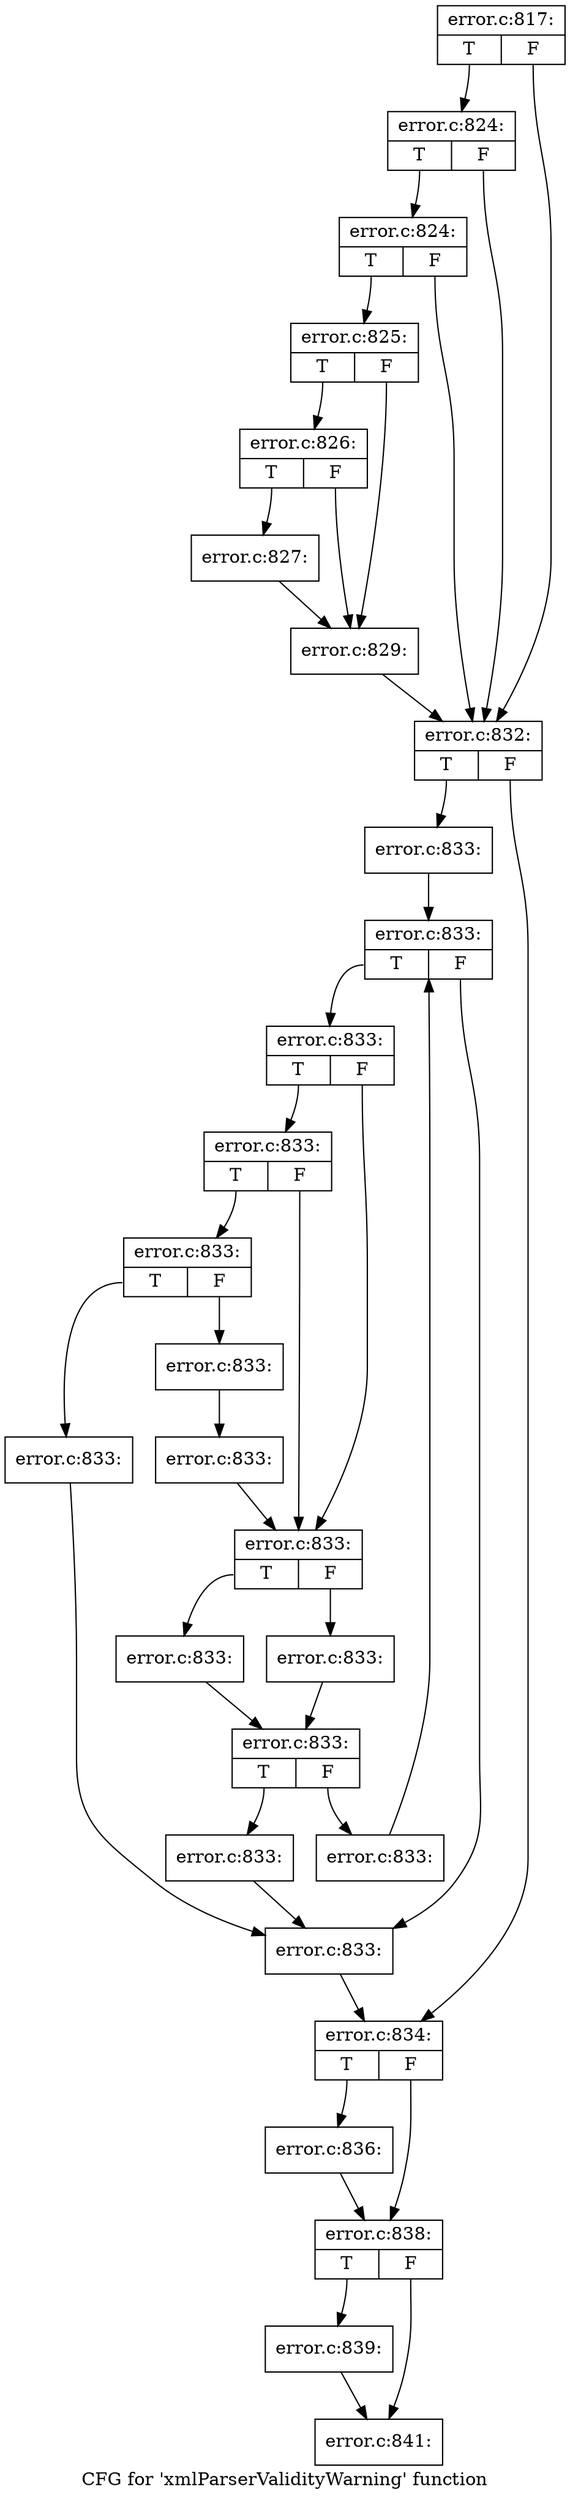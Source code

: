 digraph "CFG for 'xmlParserValidityWarning' function" {
	label="CFG for 'xmlParserValidityWarning' function";

	Node0x45f1590 [shape=record,label="{error.c:817:|{<s0>T|<s1>F}}"];
	Node0x45f1590:s0 -> Node0x4600ac0;
	Node0x45f1590:s1 -> Node0x46009f0;
	Node0x4600ac0 [shape=record,label="{error.c:824:|{<s0>T|<s1>F}}"];
	Node0x4600ac0:s0 -> Node0x4600a40;
	Node0x4600ac0:s1 -> Node0x46009f0;
	Node0x4600a40 [shape=record,label="{error.c:824:|{<s0>T|<s1>F}}"];
	Node0x4600a40:s0 -> Node0x46009a0;
	Node0x4600a40:s1 -> Node0x46009f0;
	Node0x46009a0 [shape=record,label="{error.c:825:|{<s0>T|<s1>F}}"];
	Node0x46009a0:s0 -> Node0x46018b0;
	Node0x46009a0:s1 -> Node0x4601860;
	Node0x46018b0 [shape=record,label="{error.c:826:|{<s0>T|<s1>F}}"];
	Node0x46018b0:s0 -> Node0x4601810;
	Node0x46018b0:s1 -> Node0x4601860;
	Node0x4601810 [shape=record,label="{error.c:827:}"];
	Node0x4601810 -> Node0x4601860;
	Node0x4601860 [shape=record,label="{error.c:829:}"];
	Node0x4601860 -> Node0x46009f0;
	Node0x46009f0 [shape=record,label="{error.c:832:|{<s0>T|<s1>F}}"];
	Node0x46009f0:s0 -> Node0x4603fd0;
	Node0x46009f0:s1 -> Node0x4604020;
	Node0x4603fd0 [shape=record,label="{error.c:833:}"];
	Node0x4603fd0 -> Node0x4604330;
	Node0x4604330 [shape=record,label="{error.c:833:|{<s0>T|<s1>F}}"];
	Node0x4604330:s0 -> Node0x46045d0;
	Node0x4604330:s1 -> Node0x46044c0;
	Node0x46045d0 [shape=record,label="{error.c:833:|{<s0>T|<s1>F}}"];
	Node0x46045d0:s0 -> Node0x4604de0;
	Node0x46045d0:s1 -> Node0x4604d90;
	Node0x4604de0 [shape=record,label="{error.c:833:|{<s0>T|<s1>F}}"];
	Node0x4604de0:s0 -> Node0x4604d40;
	Node0x4604de0:s1 -> Node0x4604d90;
	Node0x4604d40 [shape=record,label="{error.c:833:|{<s0>T|<s1>F}}"];
	Node0x4604d40:s0 -> Node0x4605280;
	Node0x4604d40:s1 -> Node0x4605320;
	Node0x4605280 [shape=record,label="{error.c:833:}"];
	Node0x4605280 -> Node0x46044c0;
	Node0x4605320 [shape=record,label="{error.c:833:}"];
	Node0x4605320 -> Node0x46052d0;
	Node0x46052d0 [shape=record,label="{error.c:833:}"];
	Node0x46052d0 -> Node0x4604d90;
	Node0x4604d90 [shape=record,label="{error.c:833:|{<s0>T|<s1>F}}"];
	Node0x4604d90:s0 -> Node0x4605830;
	Node0x4604d90:s1 -> Node0x46058d0;
	Node0x4605830 [shape=record,label="{error.c:833:}"];
	Node0x4605830 -> Node0x4605880;
	Node0x46058d0 [shape=record,label="{error.c:833:}"];
	Node0x46058d0 -> Node0x4605880;
	Node0x4605880 [shape=record,label="{error.c:833:|{<s0>T|<s1>F}}"];
	Node0x4605880:s0 -> Node0x4605f60;
	Node0x4605880:s1 -> Node0x4605fb0;
	Node0x4605f60 [shape=record,label="{error.c:833:}"];
	Node0x4605f60 -> Node0x46044c0;
	Node0x4605fb0 [shape=record,label="{error.c:833:}"];
	Node0x4605fb0 -> Node0x4604330;
	Node0x46044c0 [shape=record,label="{error.c:833:}"];
	Node0x46044c0 -> Node0x4604020;
	Node0x4604020 [shape=record,label="{error.c:834:|{<s0>T|<s1>F}}"];
	Node0x4604020:s0 -> Node0x4606a70;
	Node0x4604020:s1 -> Node0x4606ac0;
	Node0x4606a70 [shape=record,label="{error.c:836:}"];
	Node0x4606a70 -> Node0x4606ac0;
	Node0x4606ac0 [shape=record,label="{error.c:838:|{<s0>T|<s1>F}}"];
	Node0x4606ac0:s0 -> Node0x4606ff0;
	Node0x4606ac0:s1 -> Node0x4607040;
	Node0x4606ff0 [shape=record,label="{error.c:839:}"];
	Node0x4606ff0 -> Node0x4607040;
	Node0x4607040 [shape=record,label="{error.c:841:}"];
}
